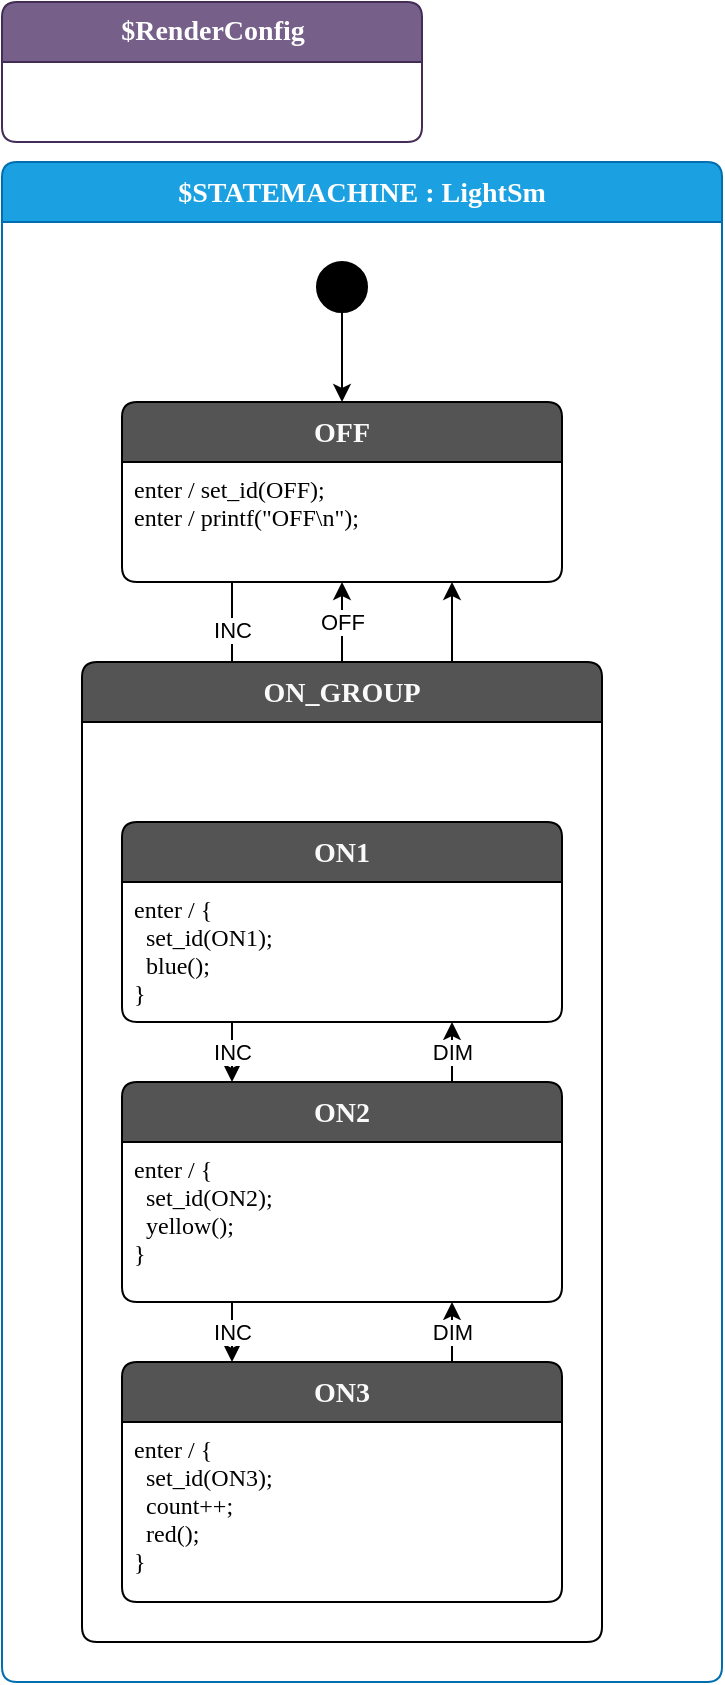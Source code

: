 <mxfile scale="1.2" border="0">
    <diagram name="Page-1" id="ahwWs56YI2XBYRBzwlqw">
        <mxGraphModel dx="320" dy="571" grid="1" gridSize="10" guides="1" tooltips="1" connect="1" arrows="1" fold="1" page="0" pageScale="1" pageWidth="850" pageHeight="1100" math="0" shadow="0">
            <root>
                <mxCell id="0"/>
                <mxCell id="1" parent="0"/>
                <mxCell id="ZIOTUwtG6jgaDJF-H-SD-57" value="$STATEMACHINE : LightSm" style="shape=swimlane;rotatable=0;align=center;verticalAlign=top;fontFamily=Lucida Console;startSize=30;fontSize=14;fontStyle=1;fontColor=#ffffff;fillColor=#1ba1e2;swimlaneFillColor=default;rounded=1;arcSize=15;absoluteArcSize=1;strokeColor=#006EAF;" parent="1" vertex="1">
                    <mxGeometry x="840" y="80" width="360" height="760" as="geometry"/>
                </mxCell>
                <mxCell id="ZIOTUwtG6jgaDJF-H-SD-58" value=" " style="fontFamily=Lucida Console;align=left;verticalAlign=top;fillColor=none;gradientColor=none;strokeColor=none;rounded=0;spacingLeft=4;resizable=0;movable=0;deletable=0;rotatable=0;autosize=1;" parent="ZIOTUwtG6jgaDJF-H-SD-57" vertex="1" connectable="0">
                    <mxGeometry y="30" width="30" height="20" as="geometry"/>
                </mxCell>
                <mxCell id="ZIOTUwtG6jgaDJF-H-SD-59" value="$initial_state" style="shape=ellipse;aspect=fixed;fillColor=#000000;resizable=0;rotatable=0;noLabel=1;" parent="ZIOTUwtG6jgaDJF-H-SD-57" vertex="1">
                    <mxGeometry x="157.5" y="50" width="25" height="25" as="geometry"/>
                </mxCell>
                <mxCell id="ZIOTUwtG6jgaDJF-H-SD-66" value="INC" style="edgeStyle=orthogonalEdgeStyle;rounded=0;orthogonalLoop=1;jettySize=auto;html=1;exitX=0.25;exitY=1;exitDx=0;exitDy=0;entryX=0.25;entryY=0;entryDx=0;entryDy=0;" parent="ZIOTUwtG6jgaDJF-H-SD-57" source="ZIOTUwtG6jgaDJF-H-SD-60" target="ZIOTUwtG6jgaDJF-H-SD-62" edge="1">
                    <mxGeometry x="-0.6" relative="1" as="geometry">
                        <mxPoint as="offset"/>
                    </mxGeometry>
                </mxCell>
                <mxCell id="ZIOTUwtG6jgaDJF-H-SD-60" value="OFF" style="shape=swimlane;rotatable=0;align=center;verticalAlign=top;fontFamily=Lucida Console;startSize=30;fontSize=14;fontStyle=1;fontColor=#FAFAFA;fillColor=#545454;swimlaneFillColor=default;rounded=1;arcSize=15;absoluteArcSize=1;" parent="ZIOTUwtG6jgaDJF-H-SD-57" vertex="1">
                    <mxGeometry x="60" y="120" width="220" height="90" as="geometry"/>
                </mxCell>
                <mxCell id="ZIOTUwtG6jgaDJF-H-SD-61" value="enter / set_id(OFF);&#10;enter / printf(&quot;OFF\n&quot;);" style="fontFamily=Lucida Console;align=left;verticalAlign=top;fillColor=none;gradientColor=none;strokeColor=none;rounded=0;spacingLeft=4;resizable=0;movable=0;deletable=0;rotatable=0;autosize=1;" parent="ZIOTUwtG6jgaDJF-H-SD-60" vertex="1" connectable="0">
                    <mxGeometry y="30" width="200" height="40" as="geometry"/>
                </mxCell>
                <mxCell id="ZIOTUwtG6jgaDJF-H-SD-67" value="DIM" style="edgeStyle=orthogonalEdgeStyle;rounded=0;orthogonalLoop=1;jettySize=auto;html=1;exitX=0.75;exitY=0;exitDx=0;exitDy=0;entryX=0.75;entryY=1;entryDx=0;entryDy=0;" parent="ZIOTUwtG6jgaDJF-H-SD-57" source="ZIOTUwtG6jgaDJF-H-SD-62" target="ZIOTUwtG6jgaDJF-H-SD-60" edge="1">
                    <mxGeometry x="-0.5" relative="1" as="geometry">
                        <mxPoint as="offset"/>
                    </mxGeometry>
                </mxCell>
                <mxCell id="ZIOTUwtG6jgaDJF-H-SD-64" style="rounded=0;" parent="ZIOTUwtG6jgaDJF-H-SD-57" source="ZIOTUwtG6jgaDJF-H-SD-59" target="ZIOTUwtG6jgaDJF-H-SD-60" edge="1">
                    <mxGeometry relative="1" as="geometry"/>
                </mxCell>
                <mxCell id="75" value="OFF" style="edgeStyle=none;html=1;exitX=0.5;exitY=0;exitDx=0;exitDy=0;entryX=0.5;entryY=1;entryDx=0;entryDy=0;" parent="ZIOTUwtG6jgaDJF-H-SD-57" source="73" target="ZIOTUwtG6jgaDJF-H-SD-60" edge="1">
                    <mxGeometry relative="1" as="geometry"/>
                </mxCell>
                <mxCell id="73" value="ON_GROUP" style="shape=swimlane;rotatable=0;align=center;verticalAlign=top;fontFamily=Lucida Console;startSize=30;fontSize=14;fontStyle=1;fontColor=#FAFAFA;fillColor=#545454;swimlaneFillColor=default;rounded=1;arcSize=15;absoluteArcSize=1;" parent="ZIOTUwtG6jgaDJF-H-SD-57" vertex="1">
                    <mxGeometry x="40" y="250" width="260" height="490" as="geometry"/>
                </mxCell>
                <mxCell id="74" value=" " style="fontFamily=Lucida Console;align=left;verticalAlign=top;fillColor=none;gradientColor=none;strokeColor=none;rounded=0;spacingLeft=4;resizable=0;movable=0;deletable=0;rotatable=0;autosize=1;" parent="73" vertex="1" connectable="0">
                    <mxGeometry y="30" width="30" height="20" as="geometry"/>
                </mxCell>
                <mxCell id="ZIOTUwtG6jgaDJF-H-SD-62" value="ON1" style="shape=swimlane;rotatable=0;align=center;verticalAlign=top;fontFamily=Lucida Console;startSize=30;fontSize=14;fontStyle=1;fontColor=#FAFAFA;fillColor=#545454;swimlaneFillColor=default;rounded=1;arcSize=15;absoluteArcSize=1;" parent="73" vertex="1">
                    <mxGeometry x="20" y="80" width="220" height="100" as="geometry"/>
                </mxCell>
                <mxCell id="ZIOTUwtG6jgaDJF-H-SD-63" value="enter / {&#10;  set_id(ON1);&#10;  blue();&#10;}" style="fontFamily=Lucida Console;align=left;verticalAlign=top;fillColor=none;gradientColor=none;strokeColor=none;rounded=0;spacingLeft=4;resizable=0;movable=0;deletable=0;rotatable=0;autosize=1;" parent="ZIOTUwtG6jgaDJF-H-SD-62" vertex="1" connectable="0">
                    <mxGeometry y="30" width="130" height="70" as="geometry"/>
                </mxCell>
                <mxCell id="60" value="DIM" style="edgeStyle=none;html=1;exitX=0.75;exitY=0;exitDx=0;exitDy=0;entryX=0.75;entryY=1;entryDx=0;entryDy=0;" parent="73" source="58" target="ZIOTUwtG6jgaDJF-H-SD-62" edge="1">
                    <mxGeometry relative="1" as="geometry"/>
                </mxCell>
                <mxCell id="58" value="ON2" style="shape=swimlane;rotatable=0;align=center;verticalAlign=top;fontFamily=Lucida Console;startSize=30;fontSize=14;fontStyle=1;fontColor=#FAFAFA;fillColor=#545454;swimlaneFillColor=default;rounded=1;arcSize=15;absoluteArcSize=1;" parent="73" vertex="1">
                    <mxGeometry x="20" y="210" width="220" height="110" as="geometry"/>
                </mxCell>
                <mxCell id="59" value="enter / {&#10;  set_id(ON2);&#10;  yellow();&#10;}" style="fontFamily=Lucida Console;align=left;verticalAlign=top;fillColor=none;gradientColor=none;strokeColor=none;rounded=0;spacingLeft=4;resizable=0;movable=0;deletable=0;rotatable=0;autosize=1;" parent="58" vertex="1" connectable="0">
                    <mxGeometry y="30" width="130" height="70" as="geometry"/>
                </mxCell>
                <mxCell id="61" value="INC" style="edgeStyle=none;html=1;exitX=0.25;exitY=1;exitDx=0;exitDy=0;entryX=0.25;entryY=0;entryDx=0;entryDy=0;" parent="73" source="ZIOTUwtG6jgaDJF-H-SD-62" target="58" edge="1">
                    <mxGeometry relative="1" as="geometry"/>
                </mxCell>
                <mxCell id="72" value="DIM" style="edgeStyle=none;html=1;exitX=0.75;exitY=0;exitDx=0;exitDy=0;entryX=0.75;entryY=1;entryDx=0;entryDy=0;" parent="73" source="69" target="58" edge="1">
                    <mxGeometry relative="1" as="geometry"/>
                </mxCell>
                <mxCell id="69" value="ON3" style="shape=swimlane;rotatable=0;align=center;verticalAlign=top;fontFamily=Lucida Console;startSize=30;fontSize=14;fontStyle=1;fontColor=#FAFAFA;fillColor=#545454;swimlaneFillColor=default;rounded=1;arcSize=15;absoluteArcSize=1;" parent="73" vertex="1">
                    <mxGeometry x="20" y="350" width="220" height="120" as="geometry"/>
                </mxCell>
                <mxCell id="70" value="enter / {&#10;  set_id(ON3);&#10;  count++;&#10;  red();&#10;}" style="fontFamily=Lucida Console;align=left;verticalAlign=top;fillColor=none;gradientColor=none;strokeColor=none;rounded=0;spacingLeft=4;resizable=0;movable=0;deletable=0;rotatable=0;autosize=1;" parent="69" vertex="1" connectable="0">
                    <mxGeometry y="30" width="130" height="90" as="geometry"/>
                </mxCell>
                <mxCell id="71" value="INC" style="edgeStyle=none;html=1;exitX=0.25;exitY=1;exitDx=0;exitDy=0;entryX=0.25;entryY=0;entryDx=0;entryDy=0;" parent="73" source="58" target="69" edge="1">
                    <mxGeometry relative="1" as="geometry"/>
                </mxCell>
                <mxCell id="76" value="$RenderConfig" style="shape=swimlane;rotatable=0;align=center;verticalAlign=top;fontFamily=Lucida Console;startSize=30;fontSize=14;fontStyle=1;swimlaneFillColor=default;html=1;rounded=1;arcSize=15;absoluteArcSize=1;fillColor=#76608a;strokeColor=#432D57;fontColor=#ffffff;" parent="1" vertex="1" collapsed="1">
                    <mxGeometry x="840" width="210" height="70" as="geometry">
                        <mxRectangle width="840" height="650" as="alternateBounds"/>
                    </mxGeometry>
                </mxCell>
                <mxCell id="77" value="" style="fontFamily=Lucida Console;align=left;verticalAlign=top;fillColor=none;gradientColor=none;strokeColor=none;rounded=0;spacingLeft=4;resizable=0;movable=0;deletable=0;rotatable=0;autosize=1;" parent="76" vertex="1" connectable="0">
                    <mxGeometry y="30" width="50" height="40" as="geometry"/>
                </mxCell>
                <mxCell id="78" value="$CONFIG: AutoExpandedVars" style="shape=swimlane;rotatable=0;align=center;verticalAlign=top;fontFamily=Lucida Console;startSize=30;fontSize=14;fontStyle=1;swimlaneFillColor=default;html=1;rounded=1;arcSize=15;absoluteArcSize=1;fillColor=#76608a;fontColor=#ffffff;strokeColor=#432D57;" parent="76" vertex="1" collapsed="1">
                    <mxGeometry x="40" y="40" width="280" height="70" as="geometry">
                        <mxRectangle x="30" y="170" width="290" height="90" as="alternateBounds"/>
                    </mxGeometry>
                </mxCell>
                <mxCell id="79" value="// your variable declartions here like: &#10;// uint8_t count;" style="fontFamily=Lucida Console;align=left;verticalAlign=top;fillColor=none;gradientColor=none;strokeColor=none;rounded=0;spacingLeft=4;resizable=0;movable=0;deletable=0;rotatable=0;autosize=1;" parent="78" vertex="1" connectable="0">
                    <mxGeometry y="30" width="310" height="40" as="geometry"/>
                </mxCell>
                <mxCell id="80" value="&lt;b&gt;$NOTES&lt;/b&gt;&lt;br&gt;The &lt;b&gt;AutoExpandedVars &lt;/b&gt;render config section gives a convenient way to create a state machine variable and automatically add an expansion to it at the same time.&lt;br&gt;&lt;br&gt;It is combined with the C# &lt;b&gt;IRenderConfigC.&lt;/b&gt;&lt;b&gt;AutoExpandedVars&amp;nbsp;&lt;/b&gt;config.&lt;br&gt;&lt;br&gt;See&amp;nbsp;&lt;a href=&quot;https://github.com/StateSmith/StateSmith/issues/91&quot;&gt;https://github.com/StateSmith/StateSmith/issues/91&lt;/a&gt; for more info." style="shape=rectangle;rounded=1;arcSize=15;absoluteArcSize=1;align=left;verticalAlign=top;whiteSpace=wrap;html=1;spacingLeft=4;strokeWidth=1;strokeColor=default;fillColor=#fff2cc;fontColor=#000000;gradientColor=#ffd966;" parent="78" vertex="1">
                    <mxGeometry x="50" y="130" width="410" height="140" as="geometry"/>
                </mxCell>
                <mxCell id="81" value="&lt;b&gt;$NOTES&lt;/b&gt;&lt;br&gt;Diagram based RenderConfig support was added in StateSmith&amp;nbsp;version&amp;nbsp;0.7.7.&lt;br&gt;&lt;br&gt;See&amp;nbsp;&lt;a href=&quot;https://github.com/StateSmith/StateSmith/issues/23&quot;&gt;https://github.com/StateSmith/StateSmith/issues/23&lt;/a&gt;&amp;nbsp;for more info." style="shape=rectangle;rounded=1;arcSize=15;absoluteArcSize=1;align=left;verticalAlign=top;whiteSpace=wrap;html=1;spacingLeft=4;strokeWidth=1;strokeColor=default;fillColor=#fff2cc;fontColor=#000000;gradientColor=#ffd966;" parent="76" vertex="1">
                    <mxGeometry x="360" y="40" width="460" height="80" as="geometry"/>
                </mxCell>
                <mxCell id="82" value="&lt;b&gt;$NOTES&lt;/b&gt;&lt;br&gt;Generic expansions can only be created from the C# file within the &lt;b&gt;IRenderConfigC &lt;/b&gt;section for now." style="shape=rectangle;rounded=1;arcSize=15;absoluteArcSize=1;align=left;verticalAlign=top;whiteSpace=wrap;html=1;spacingLeft=4;strokeWidth=1;strokeColor=default;fillColor=#fff2cc;fontColor=#000000;gradientColor=#ffd966;" parent="76" vertex="1">
                    <mxGeometry x="360" y="160" width="460" height="70" as="geometry"/>
                </mxCell>
                <mxCell id="83" value="$CONFIG: HFileTop" style="shape=swimlane;rotatable=0;align=center;verticalAlign=top;fontFamily=Lucida Console;startSize=30;fontSize=14;fontStyle=1;swimlaneFillColor=default;html=1;rounded=1;arcSize=15;absoluteArcSize=1;fillColor=#76608a;fontColor=#ffffff;strokeColor=#432D57;" parent="76" vertex="1" collapsed="1">
                    <mxGeometry x="40" y="160" width="280" height="70" as="geometry">
                        <mxRectangle x="30" y="60" width="290" height="90" as="alternateBounds"/>
                    </mxGeometry>
                </mxCell>
                <mxCell id="84" value="// User RenderConfig HFileTop text..." style="fontFamily=Lucida Console;align=left;verticalAlign=top;fillColor=none;gradientColor=none;strokeColor=none;rounded=0;spacingLeft=4;resizable=0;movable=0;deletable=0;rotatable=0;autosize=1;" parent="83" vertex="1" connectable="0">
                    <mxGeometry y="30" width="290" height="30" as="geometry"/>
                </mxCell>
                <mxCell id="85" value="&lt;b&gt;$NOTES&lt;/b&gt;&lt;br&gt;Anything you type in the &lt;b&gt;HFileTop&amp;nbsp;&lt;/b&gt;vertex ends up at the top of the generated .h file. It is combined with the C# &lt;b&gt;IRenderConfigC.HFileTop&lt;/b&gt; config." style="shape=rectangle;rounded=1;arcSize=15;absoluteArcSize=1;align=left;verticalAlign=top;whiteSpace=wrap;html=1;spacingLeft=4;strokeWidth=1;strokeColor=default;fillColor=#fff2cc;fontColor=#000000;gradientColor=#ffd966;" parent="83" vertex="1">
                    <mxGeometry x="50" y="130" width="330" height="70" as="geometry"/>
                </mxCell>
                <mxCell id="86" value="$CONFIG: HFileIncludes" style="shape=swimlane;rotatable=0;align=center;verticalAlign=top;fontFamily=Lucida Console;startSize=30;fontSize=14;fontStyle=1;swimlaneFillColor=default;html=1;rounded=1;arcSize=15;absoluteArcSize=1;fillColor=#76608a;fontColor=#ffffff;strokeColor=#432D57;" parent="76" vertex="1" collapsed="1">
                    <mxGeometry x="40" y="240" width="280" height="70" as="geometry">
                        <mxRectangle x="30" y="60" width="290" height="90" as="alternateBounds"/>
                    </mxGeometry>
                </mxCell>
                <mxCell id="87" value="// User RenderConfig HFileIncludes text..." style="fontFamily=Lucida Console;align=left;verticalAlign=top;fillColor=none;gradientColor=none;strokeColor=none;rounded=0;spacingLeft=4;resizable=0;movable=0;deletable=0;rotatable=0;autosize=1;" parent="86" vertex="1" connectable="0">
                    <mxGeometry y="30" width="330" height="30" as="geometry"/>
                </mxCell>
                <mxCell id="88" value="&lt;b&gt;$NOTES&lt;/b&gt;&lt;br&gt;Anything you type in the &lt;b&gt;HFileIncludes &lt;/b&gt;vertex ends up in the generated .h file. It is combined with the C# &lt;b&gt;IRenderConfigC.HFileIncludes&lt;/b&gt; config." style="shape=rectangle;rounded=1;arcSize=15;absoluteArcSize=1;align=left;verticalAlign=top;whiteSpace=wrap;html=1;spacingLeft=4;strokeWidth=1;strokeColor=default;fillColor=#fff2cc;fontColor=#000000;gradientColor=#ffd966;" parent="86" vertex="1">
                    <mxGeometry x="40" y="120" width="330" height="70" as="geometry"/>
                </mxCell>
                <mxCell id="89" value="$CONFIG: CFileTop" style="shape=swimlane;rotatable=0;align=center;verticalAlign=top;fontFamily=Lucida Console;startSize=30;fontSize=14;fontStyle=1;swimlaneFillColor=default;html=1;rounded=1;arcSize=15;absoluteArcSize=1;fillColor=#76608a;fontColor=#ffffff;strokeColor=#432D57;" parent="76" vertex="1" collapsed="1">
                    <mxGeometry x="40" y="360" width="280" height="70" as="geometry">
                        <mxRectangle x="30" y="170" width="290" height="90" as="alternateBounds"/>
                    </mxGeometry>
                </mxCell>
                <mxCell id="90" value="// This file is intended to be *INCLUDED* into another .c file" style="fontFamily=Lucida Console;align=left;verticalAlign=top;fillColor=none;gradientColor=none;strokeColor=none;rounded=0;spacingLeft=4;resizable=0;movable=0;deletable=0;rotatable=0;autosize=1;" parent="89" vertex="1" connectable="0">
                    <mxGeometry y="30" width="470" height="30" as="geometry"/>
                </mxCell>
                <mxCell id="91" value="&lt;b&gt;$NOTES&lt;/b&gt;&lt;br&gt;Anything you type in the &lt;b&gt;CFileTop&amp;nbsp;&lt;/b&gt;vertex ends up at the top of the generated .c file. It is combined with the C# &lt;b&gt;IRenderConfigC.CFileTop&lt;/b&gt; config." style="shape=rectangle;rounded=1;arcSize=15;absoluteArcSize=1;align=left;verticalAlign=top;whiteSpace=wrap;html=1;spacingLeft=4;strokeWidth=1;strokeColor=default;fillColor=#fff2cc;fontColor=#000000;gradientColor=#ffd966;" parent="89" vertex="1">
                    <mxGeometry x="60" y="140" width="330" height="70" as="geometry"/>
                </mxCell>
                <mxCell id="92" value="$CONFIG: CFileIncludes" style="shape=swimlane;rotatable=0;align=center;verticalAlign=top;fontFamily=Lucida Console;startSize=30;fontSize=14;fontStyle=1;swimlaneFillColor=default;html=1;rounded=1;arcSize=15;absoluteArcSize=1;fillColor=#76608a;fontColor=#ffffff;strokeColor=#432D57;" parent="76" vertex="1" collapsed="1">
                    <mxGeometry x="40" y="440" width="280" height="70" as="geometry">
                        <mxRectangle x="30" y="170" width="290" height="90" as="alternateBounds"/>
                    </mxGeometry>
                </mxCell>
                <mxCell id="93" value="// User RenderConfig CFileIncludes text..." style="fontFamily=Lucida Console;align=left;verticalAlign=top;fillColor=none;gradientColor=none;strokeColor=none;rounded=0;spacingLeft=4;resizable=0;movable=0;deletable=0;rotatable=0;autosize=1;" parent="92" vertex="1" connectable="0">
                    <mxGeometry y="30" width="330" height="30" as="geometry"/>
                </mxCell>
                <mxCell id="94" value="&lt;b&gt;$NOTES&lt;/b&gt;&lt;br&gt;Anything you type in the &lt;b&gt;CFileIncludes &lt;/b&gt;vertex ends up in the generated .c file. It is combined with the C# &lt;b&gt;IRenderConfigC.CFileIncludes&lt;/b&gt; config." style="shape=rectangle;rounded=1;arcSize=15;absoluteArcSize=1;align=left;verticalAlign=top;whiteSpace=wrap;html=1;spacingLeft=4;strokeWidth=1;strokeColor=default;fillColor=#fff2cc;fontColor=#000000;gradientColor=#ffd966;" parent="92" vertex="1">
                    <mxGeometry x="50" y="130" width="330" height="70" as="geometry"/>
                </mxCell>
                <mxCell id="95" value="$CONFIG: VariableDeclarations" style="shape=swimlane;rotatable=0;align=center;verticalAlign=top;fontFamily=Lucida Console;startSize=30;fontSize=14;fontStyle=1;swimlaneFillColor=default;html=1;rounded=1;arcSize=15;absoluteArcSize=1;fillColor=#76608a;fontColor=#ffffff;strokeColor=#432D57;" parent="76" vertex="1" collapsed="1">
                    <mxGeometry x="40" y="560" width="280" height="70" as="geometry">
                        <mxRectangle x="30" y="170" width="290" height="90" as="alternateBounds"/>
                    </mxGeometry>
                </mxCell>
                <mxCell id="96" value="// This section is ignored if it only contains c style comments.&#10;// Add something like `bool my_flag;` to see a variables section get added to the state machine struct." style="fontFamily=Lucida Console;align=left;verticalAlign=top;fillColor=none;gradientColor=none;strokeColor=none;rounded=0;spacingLeft=4;resizable=0;movable=0;deletable=0;rotatable=0;autosize=1;" parent="95" vertex="1" connectable="0">
                    <mxGeometry y="30" width="770" height="40" as="geometry"/>
                </mxCell>
                <mxCell id="97" value="&lt;b&gt;$NOTES&lt;/b&gt;&lt;br&gt;Anything you type in the &lt;b&gt;VariableDeclarations&amp;nbsp;&lt;/b&gt;vertex ends up in the generated .h file variables section. It is combined with the C# &lt;b&gt;IRenderConfigC.VariableDeclarations&amp;nbsp;&lt;/b&gt;config." style="shape=rectangle;rounded=1;arcSize=15;absoluteArcSize=1;align=left;verticalAlign=top;whiteSpace=wrap;html=1;spacingLeft=4;strokeWidth=1;strokeColor=default;fillColor=#fff2cc;fontColor=#000000;gradientColor=#ffd966;" parent="95" vertex="1">
                    <mxGeometry x="60" y="140" width="330" height="70" as="geometry"/>
                </mxCell>
                <mxCell id="98" value="$CONFIG: CFileExtension" style="shape=swimlane;rotatable=0;align=center;verticalAlign=top;fontFamily=Lucida Console;startSize=30;fontSize=14;fontStyle=1;swimlaneFillColor=default;html=1;rounded=1;arcSize=15;absoluteArcSize=1;fillColor=#76608a;fontColor=#ffffff;strokeColor=#432D57;" parent="76" vertex="1">
                    <mxGeometry x="400" y="360" width="290" height="90" as="geometry">
                        <mxRectangle x="400" y="360" width="280" height="70" as="alternateBounds"/>
                    </mxGeometry>
                </mxCell>
                <mxCell id="99" value=".inc" style="fontFamily=Lucida Console;align=left;verticalAlign=top;fillColor=none;gradientColor=none;strokeColor=none;rounded=0;spacingLeft=4;resizable=0;movable=0;deletable=0;rotatable=0;autosize=1;" parent="98" vertex="1" connectable="0">
                    <mxGeometry y="30" width="50" height="30" as="geometry"/>
                </mxCell>
            </root>
        </mxGraphModel>
    </diagram>
</mxfile>